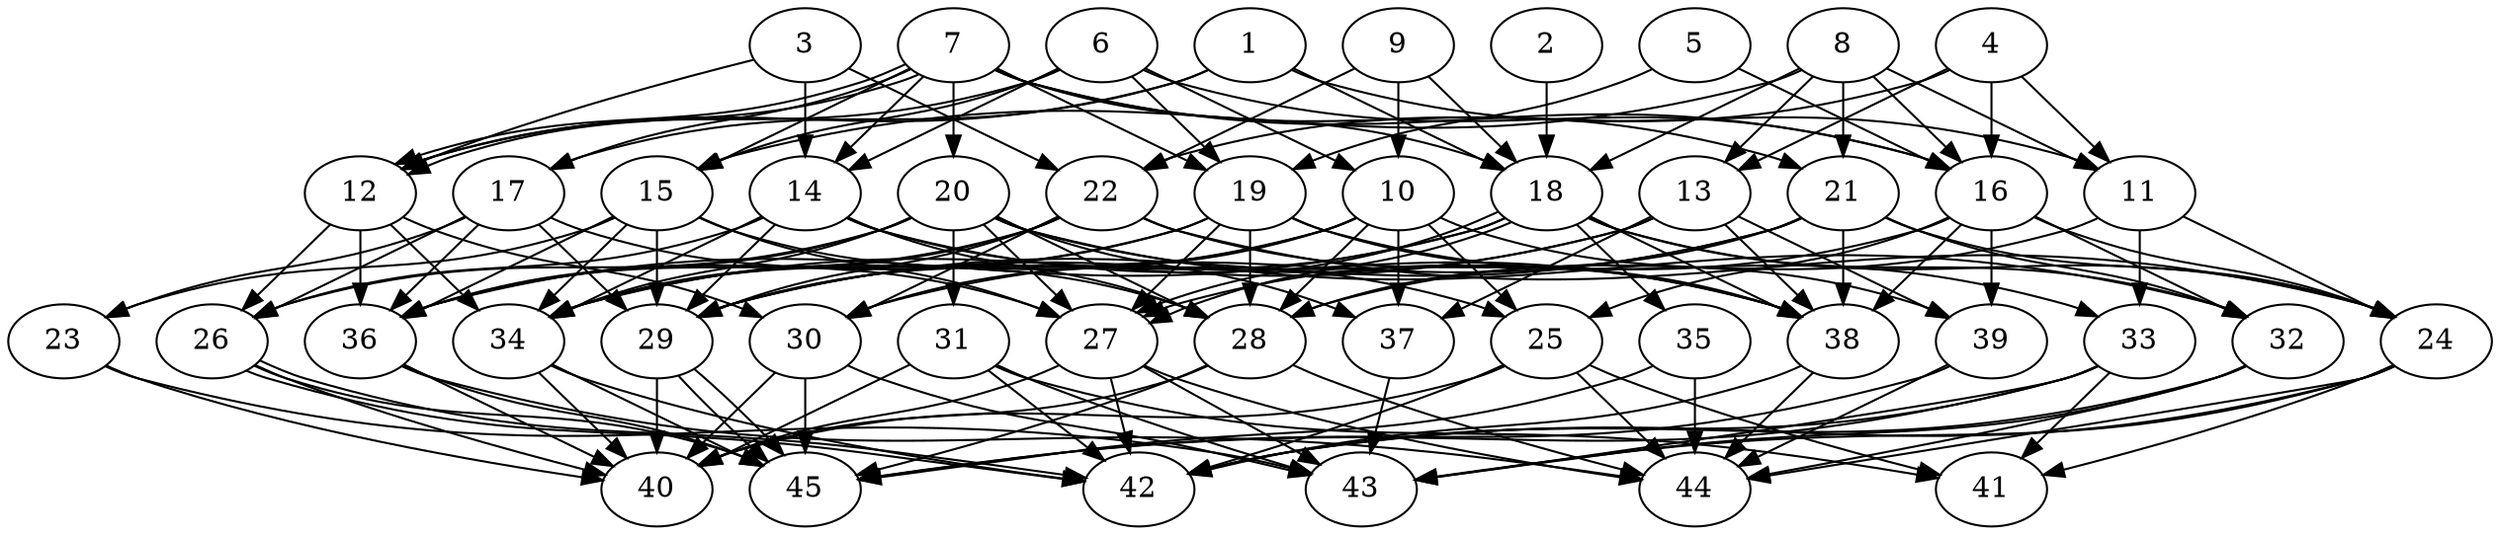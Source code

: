 // DAG automatically generated by daggen at Thu Oct  3 14:07:24 2019
// ./daggen --dot -n 45 --ccr 0.4 --fat 0.7 --regular 0.5 --density 0.6 --mindata 5242880 --maxdata 52428800 
digraph G {
  1 [size="83548160", alpha="0.18", expect_size="33419264"] 
  1 -> 11 [size ="33419264"]
  1 -> 12 [size ="33419264"]
  1 -> 17 [size ="33419264"]
  1 -> 18 [size ="33419264"]
  2 [size="122928640", alpha="0.18", expect_size="49171456"] 
  2 -> 18 [size ="49171456"]
  3 [size="20648960", alpha="0.13", expect_size="8259584"] 
  3 -> 12 [size ="8259584"]
  3 -> 14 [size ="8259584"]
  3 -> 22 [size ="8259584"]
  4 [size="94118400", alpha="0.18", expect_size="37647360"] 
  4 -> 11 [size ="37647360"]
  4 -> 13 [size ="37647360"]
  4 -> 16 [size ="37647360"]
  4 -> 22 [size ="37647360"]
  5 [size="84838400", alpha="0.10", expect_size="33935360"] 
  5 -> 16 [size ="33935360"]
  5 -> 19 [size ="33935360"]
  6 [size="72207360", alpha="0.12", expect_size="28882944"] 
  6 -> 10 [size ="28882944"]
  6 -> 12 [size ="28882944"]
  6 -> 14 [size ="28882944"]
  6 -> 15 [size ="28882944"]
  6 -> 16 [size ="28882944"]
  6 -> 19 [size ="28882944"]
  7 [size="24811520", alpha="0.01", expect_size="9924608"] 
  7 -> 12 [size ="9924608"]
  7 -> 12 [size ="9924608"]
  7 -> 14 [size ="9924608"]
  7 -> 15 [size ="9924608"]
  7 -> 16 [size ="9924608"]
  7 -> 17 [size ="9924608"]
  7 -> 18 [size ="9924608"]
  7 -> 19 [size ="9924608"]
  7 -> 20 [size ="9924608"]
  7 -> 21 [size ="9924608"]
  8 [size="31590400", alpha="0.05", expect_size="12636160"] 
  8 -> 11 [size ="12636160"]
  8 -> 13 [size ="12636160"]
  8 -> 15 [size ="12636160"]
  8 -> 16 [size ="12636160"]
  8 -> 18 [size ="12636160"]
  8 -> 21 [size ="12636160"]
  9 [size="57873920", alpha="0.16", expect_size="23149568"] 
  9 -> 10 [size ="23149568"]
  9 -> 18 [size ="23149568"]
  9 -> 22 [size ="23149568"]
  10 [size="81267200", alpha="0.11", expect_size="32506880"] 
  10 -> 25 [size ="32506880"]
  10 -> 28 [size ="32506880"]
  10 -> 29 [size ="32506880"]
  10 -> 30 [size ="32506880"]
  10 -> 34 [size ="32506880"]
  10 -> 37 [size ="32506880"]
  10 -> 39 [size ="32506880"]
  11 [size="26547200", alpha="0.12", expect_size="10618880"] 
  11 -> 24 [size ="10618880"]
  11 -> 28 [size ="10618880"]
  11 -> 33 [size ="10618880"]
  12 [size="17006080", alpha="0.10", expect_size="6802432"] 
  12 -> 26 [size ="6802432"]
  12 -> 30 [size ="6802432"]
  12 -> 34 [size ="6802432"]
  12 -> 36 [size ="6802432"]
  13 [size="121868800", alpha="0.11", expect_size="48747520"] 
  13 -> 29 [size ="48747520"]
  13 -> 34 [size ="48747520"]
  13 -> 37 [size ="48747520"]
  13 -> 38 [size ="48747520"]
  13 -> 39 [size ="48747520"]
  14 [size="82112000", alpha="0.13", expect_size="32844800"] 
  14 -> 25 [size ="32844800"]
  14 -> 26 [size ="32844800"]
  14 -> 28 [size ="32844800"]
  14 -> 29 [size ="32844800"]
  14 -> 34 [size ="32844800"]
  14 -> 38 [size ="32844800"]
  15 [size="72645120", alpha="0.06", expect_size="29058048"] 
  15 -> 23 [size ="29058048"]
  15 -> 27 [size ="29058048"]
  15 -> 28 [size ="29058048"]
  15 -> 29 [size ="29058048"]
  15 -> 34 [size ="29058048"]
  15 -> 36 [size ="29058048"]
  16 [size="15480320", alpha="0.07", expect_size="6192128"] 
  16 -> 24 [size ="6192128"]
  16 -> 25 [size ="6192128"]
  16 -> 27 [size ="6192128"]
  16 -> 32 [size ="6192128"]
  16 -> 38 [size ="6192128"]
  16 -> 39 [size ="6192128"]
  17 [size="86269440", alpha="0.18", expect_size="34507776"] 
  17 -> 23 [size ="34507776"]
  17 -> 26 [size ="34507776"]
  17 -> 27 [size ="34507776"]
  17 -> 29 [size ="34507776"]
  17 -> 36 [size ="34507776"]
  18 [size="90429440", alpha="0.05", expect_size="36171776"] 
  18 -> 24 [size ="36171776"]
  18 -> 27 [size ="36171776"]
  18 -> 27 [size ="36171776"]
  18 -> 29 [size ="36171776"]
  18 -> 32 [size ="36171776"]
  18 -> 35 [size ="36171776"]
  18 -> 36 [size ="36171776"]
  18 -> 38 [size ="36171776"]
  19 [size="118251520", alpha="0.12", expect_size="47300608"] 
  19 -> 27 [size ="47300608"]
  19 -> 28 [size ="47300608"]
  19 -> 33 [size ="47300608"]
  19 -> 34 [size ="47300608"]
  19 -> 36 [size ="47300608"]
  19 -> 38 [size ="47300608"]
  20 [size="95147520", alpha="0.08", expect_size="38059008"] 
  20 -> 26 [size ="38059008"]
  20 -> 27 [size ="38059008"]
  20 -> 28 [size ="38059008"]
  20 -> 31 [size ="38059008"]
  20 -> 32 [size ="38059008"]
  20 -> 34 [size ="38059008"]
  20 -> 36 [size ="38059008"]
  20 -> 37 [size ="38059008"]
  20 -> 38 [size ="38059008"]
  21 [size="43742720", alpha="0.17", expect_size="17497088"] 
  21 -> 24 [size ="17497088"]
  21 -> 28 [size ="17497088"]
  21 -> 29 [size ="17497088"]
  21 -> 30 [size ="17497088"]
  21 -> 32 [size ="17497088"]
  21 -> 38 [size ="17497088"]
  22 [size="116610560", alpha="0.03", expect_size="46644224"] 
  22 -> 24 [size ="46644224"]
  22 -> 29 [size ="46644224"]
  22 -> 30 [size ="46644224"]
  22 -> 34 [size ="46644224"]
  22 -> 36 [size ="46644224"]
  22 -> 38 [size ="46644224"]
  23 [size="58444800", alpha="0.12", expect_size="23377920"] 
  23 -> 40 [size ="23377920"]
  23 -> 43 [size ="23377920"]
  24 [size="124817920", alpha="0.13", expect_size="49927168"] 
  24 -> 41 [size ="49927168"]
  24 -> 42 [size ="49927168"]
  24 -> 43 [size ="49927168"]
  24 -> 44 [size ="49927168"]
  25 [size="84177920", alpha="0.07", expect_size="33671168"] 
  25 -> 40 [size ="33671168"]
  25 -> 41 [size ="33671168"]
  25 -> 42 [size ="33671168"]
  25 -> 44 [size ="33671168"]
  26 [size="122391040", alpha="0.11", expect_size="48956416"] 
  26 -> 40 [size ="48956416"]
  26 -> 42 [size ="48956416"]
  26 -> 42 [size ="48956416"]
  26 -> 45 [size ="48956416"]
  27 [size="46860800", alpha="0.17", expect_size="18744320"] 
  27 -> 40 [size ="18744320"]
  27 -> 42 [size ="18744320"]
  27 -> 43 [size ="18744320"]
  27 -> 44 [size ="18744320"]
  28 [size="34334720", alpha="0.07", expect_size="13733888"] 
  28 -> 40 [size ="13733888"]
  28 -> 44 [size ="13733888"]
  28 -> 45 [size ="13733888"]
  29 [size="61672960", alpha="0.03", expect_size="24669184"] 
  29 -> 40 [size ="24669184"]
  29 -> 45 [size ="24669184"]
  29 -> 45 [size ="24669184"]
  30 [size="15603200", alpha="0.12", expect_size="6241280"] 
  30 -> 40 [size ="6241280"]
  30 -> 43 [size ="6241280"]
  30 -> 45 [size ="6241280"]
  31 [size="65454080", alpha="0.02", expect_size="26181632"] 
  31 -> 40 [size ="26181632"]
  31 -> 41 [size ="26181632"]
  31 -> 42 [size ="26181632"]
  31 -> 43 [size ="26181632"]
  32 [size="45742080", alpha="0.13", expect_size="18296832"] 
  32 -> 42 [size ="18296832"]
  32 -> 43 [size ="18296832"]
  32 -> 44 [size ="18296832"]
  33 [size="66288640", alpha="0.03", expect_size="26515456"] 
  33 -> 41 [size ="26515456"]
  33 -> 42 [size ="26515456"]
  33 -> 43 [size ="26515456"]
  33 -> 45 [size ="26515456"]
  34 [size="16670720", alpha="0.04", expect_size="6668288"] 
  34 -> 40 [size ="6668288"]
  34 -> 42 [size ="6668288"]
  34 -> 45 [size ="6668288"]
  35 [size="95869440", alpha="0.16", expect_size="38347776"] 
  35 -> 44 [size ="38347776"]
  35 -> 45 [size ="38347776"]
  36 [size="21724160", alpha="0.08", expect_size="8689664"] 
  36 -> 40 [size ="8689664"]
  36 -> 44 [size ="8689664"]
  36 -> 45 [size ="8689664"]
  37 [size="89264640", alpha="0.12", expect_size="35705856"] 
  37 -> 43 [size ="35705856"]
  38 [size="74268160", alpha="0.09", expect_size="29707264"] 
  38 -> 42 [size ="29707264"]
  38 -> 44 [size ="29707264"]
  39 [size="113182720", alpha="0.05", expect_size="45273088"] 
  39 -> 44 [size ="45273088"]
  39 -> 45 [size ="45273088"]
  40 [size="14848000", alpha="0.14", expect_size="5939200"] 
  41 [size="83353600", alpha="0.08", expect_size="33341440"] 
  42 [size="96215040", alpha="0.20", expect_size="38486016"] 
  43 [size="57333760", alpha="0.19", expect_size="22933504"] 
  44 [size="75468800", alpha="0.18", expect_size="30187520"] 
  45 [size="101665280", alpha="0.08", expect_size="40666112"] 
}
